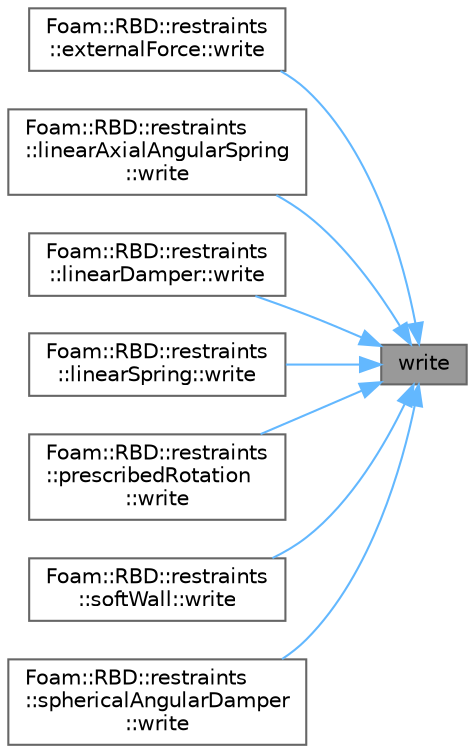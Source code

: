 digraph "write"
{
 // LATEX_PDF_SIZE
  bgcolor="transparent";
  edge [fontname=Helvetica,fontsize=10,labelfontname=Helvetica,labelfontsize=10];
  node [fontname=Helvetica,fontsize=10,shape=box,height=0.2,width=0.4];
  rankdir="RL";
  Node1 [id="Node000001",label="write",height=0.2,width=0.4,color="gray40", fillcolor="grey60", style="filled", fontcolor="black",tooltip=" "];
  Node1 -> Node2 [id="edge1_Node000001_Node000002",dir="back",color="steelblue1",style="solid",tooltip=" "];
  Node2 [id="Node000002",label="Foam::RBD::restraints\l::externalForce::write",height=0.2,width=0.4,color="grey40", fillcolor="white", style="filled",URL="$classFoam_1_1RBD_1_1restraints_1_1externalForce.html#a293fdfec8bdfbd5c3913ab4c9f3454ff",tooltip=" "];
  Node1 -> Node3 [id="edge2_Node000001_Node000003",dir="back",color="steelblue1",style="solid",tooltip=" "];
  Node3 [id="Node000003",label="Foam::RBD::restraints\l::linearAxialAngularSpring\l::write",height=0.2,width=0.4,color="grey40", fillcolor="white", style="filled",URL="$classFoam_1_1RBD_1_1restraints_1_1linearAxialAngularSpring.html#a293fdfec8bdfbd5c3913ab4c9f3454ff",tooltip=" "];
  Node1 -> Node4 [id="edge3_Node000001_Node000004",dir="back",color="steelblue1",style="solid",tooltip=" "];
  Node4 [id="Node000004",label="Foam::RBD::restraints\l::linearDamper::write",height=0.2,width=0.4,color="grey40", fillcolor="white", style="filled",URL="$classFoam_1_1RBD_1_1restraints_1_1linearDamper.html#a293fdfec8bdfbd5c3913ab4c9f3454ff",tooltip=" "];
  Node1 -> Node5 [id="edge4_Node000001_Node000005",dir="back",color="steelblue1",style="solid",tooltip=" "];
  Node5 [id="Node000005",label="Foam::RBD::restraints\l::linearSpring::write",height=0.2,width=0.4,color="grey40", fillcolor="white", style="filled",URL="$classFoam_1_1RBD_1_1restraints_1_1linearSpring.html#a293fdfec8bdfbd5c3913ab4c9f3454ff",tooltip=" "];
  Node1 -> Node6 [id="edge5_Node000001_Node000006",dir="back",color="steelblue1",style="solid",tooltip=" "];
  Node6 [id="Node000006",label="Foam::RBD::restraints\l::prescribedRotation\l::write",height=0.2,width=0.4,color="grey40", fillcolor="white", style="filled",URL="$classFoam_1_1RBD_1_1restraints_1_1prescribedRotation.html#a293fdfec8bdfbd5c3913ab4c9f3454ff",tooltip=" "];
  Node1 -> Node7 [id="edge6_Node000001_Node000007",dir="back",color="steelblue1",style="solid",tooltip=" "];
  Node7 [id="Node000007",label="Foam::RBD::restraints\l::softWall::write",height=0.2,width=0.4,color="grey40", fillcolor="white", style="filled",URL="$classFoam_1_1RBD_1_1restraints_1_1softWall.html#a293fdfec8bdfbd5c3913ab4c9f3454ff",tooltip=" "];
  Node1 -> Node8 [id="edge7_Node000001_Node000008",dir="back",color="steelblue1",style="solid",tooltip=" "];
  Node8 [id="Node000008",label="Foam::RBD::restraints\l::sphericalAngularDamper\l::write",height=0.2,width=0.4,color="grey40", fillcolor="white", style="filled",URL="$classFoam_1_1RBD_1_1restraints_1_1sphericalAngularDamper.html#a293fdfec8bdfbd5c3913ab4c9f3454ff",tooltip=" "];
}
